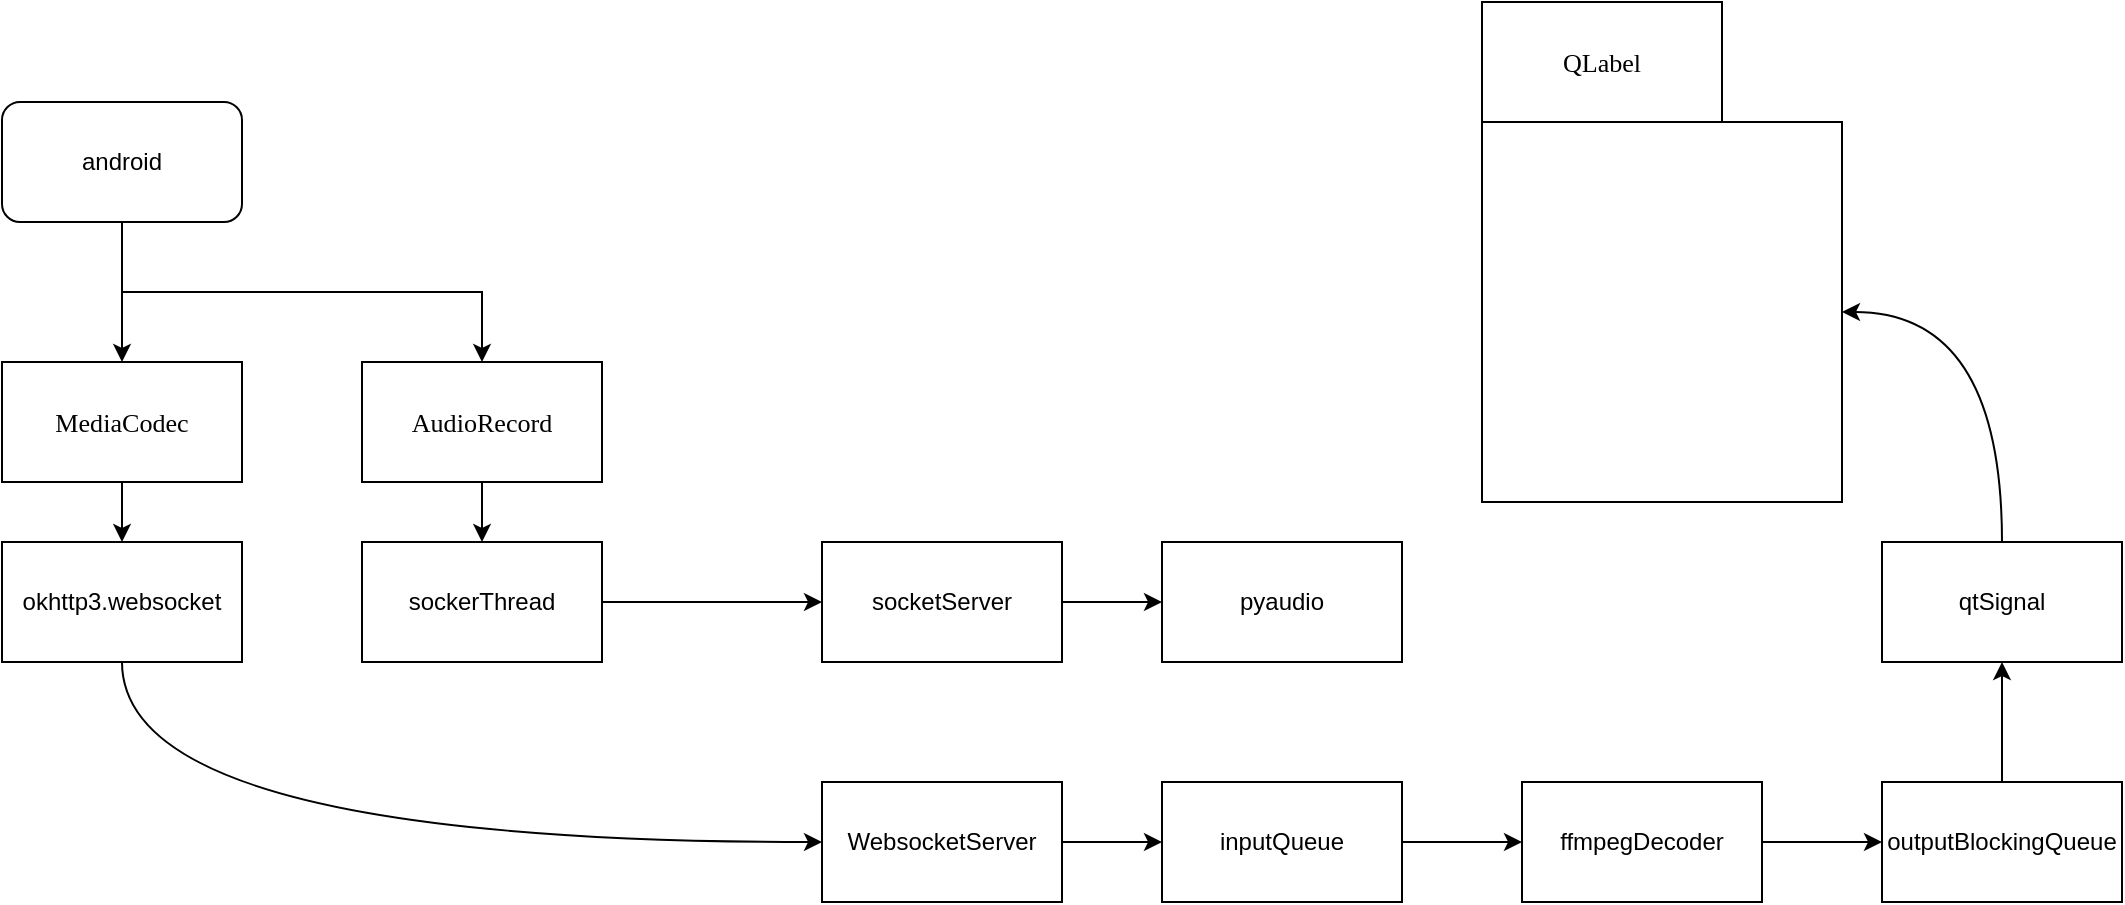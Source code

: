 <mxfile version="12.6.5" type="device"><diagram id="72a5m9vtpP2XDed9j9n3" name="第 1 页"><mxGraphModel dx="1556" dy="1157" grid="1" gridSize="10" guides="1" tooltips="1" connect="1" arrows="1" fold="1" page="1" pageScale="1" pageWidth="2000" pageHeight="1390" math="0" shadow="0"><root><mxCell id="0"/><mxCell id="1" parent="0"/><mxCell id="Q9t6R_uTUPgsy7Z6R4p1-3" style="edgeStyle=orthogonalEdgeStyle;rounded=0;orthogonalLoop=1;jettySize=auto;html=1;exitX=0.5;exitY=1;exitDx=0;exitDy=0;entryX=0.5;entryY=0;entryDx=0;entryDy=0;" edge="1" parent="1" source="Q9t6R_uTUPgsy7Z6R4p1-1" target="Q9t6R_uTUPgsy7Z6R4p1-2"><mxGeometry relative="1" as="geometry"/></mxCell><mxCell id="Q9t6R_uTUPgsy7Z6R4p1-6" style="edgeStyle=orthogonalEdgeStyle;rounded=0;orthogonalLoop=1;jettySize=auto;html=1;exitX=0.5;exitY=1;exitDx=0;exitDy=0;" edge="1" parent="1" source="Q9t6R_uTUPgsy7Z6R4p1-1" target="Q9t6R_uTUPgsy7Z6R4p1-5"><mxGeometry relative="1" as="geometry"/></mxCell><mxCell id="Q9t6R_uTUPgsy7Z6R4p1-1" value="android" style="rounded=1;whiteSpace=wrap;html=1;" vertex="1" parent="1"><mxGeometry x="70" y="200" width="120" height="60" as="geometry"/></mxCell><mxCell id="Q9t6R_uTUPgsy7Z6R4p1-14" style="edgeStyle=orthogonalEdgeStyle;curved=1;rounded=0;orthogonalLoop=1;jettySize=auto;html=1;exitX=0.5;exitY=1;exitDx=0;exitDy=0;entryX=0.5;entryY=0;entryDx=0;entryDy=0;" edge="1" parent="1" source="Q9t6R_uTUPgsy7Z6R4p1-2" target="Q9t6R_uTUPgsy7Z6R4p1-13"><mxGeometry relative="1" as="geometry"/></mxCell><mxCell id="Q9t6R_uTUPgsy7Z6R4p1-2" value="&lt;pre style=&quot;background-color: rgb(255 , 255 , 255) ; font-family: &amp;#34;consolas&amp;#34; ; font-size: 9.8pt&quot;&gt;MediaCodec&lt;/pre&gt;" style="rounded=0;whiteSpace=wrap;html=1;" vertex="1" parent="1"><mxGeometry x="70" y="330" width="120" height="60" as="geometry"/></mxCell><mxCell id="Q9t6R_uTUPgsy7Z6R4p1-11" style="edgeStyle=orthogonalEdgeStyle;curved=1;rounded=0;orthogonalLoop=1;jettySize=auto;html=1;exitX=0.5;exitY=1;exitDx=0;exitDy=0;entryX=0.5;entryY=0;entryDx=0;entryDy=0;" edge="1" parent="1" source="Q9t6R_uTUPgsy7Z6R4p1-5" target="Q9t6R_uTUPgsy7Z6R4p1-10"><mxGeometry relative="1" as="geometry"/></mxCell><mxCell id="Q9t6R_uTUPgsy7Z6R4p1-5" value="&lt;pre style=&quot;background-color: rgb(255 , 255 , 255) ; font-family: &amp;#34;consolas&amp;#34; ; font-size: 9.8pt&quot;&gt;AudioRecord&lt;/pre&gt;" style="rounded=0;whiteSpace=wrap;html=1;" vertex="1" parent="1"><mxGeometry x="250" y="330" width="120" height="60" as="geometry"/></mxCell><mxCell id="Q9t6R_uTUPgsy7Z6R4p1-17" style="edgeStyle=orthogonalEdgeStyle;curved=1;rounded=0;orthogonalLoop=1;jettySize=auto;html=1;exitX=1;exitY=0.5;exitDx=0;exitDy=0;entryX=0;entryY=0.5;entryDx=0;entryDy=0;" edge="1" parent="1" source="Q9t6R_uTUPgsy7Z6R4p1-7" target="Q9t6R_uTUPgsy7Z6R4p1-16"><mxGeometry relative="1" as="geometry"/></mxCell><mxCell id="Q9t6R_uTUPgsy7Z6R4p1-7" value="socketServer" style="rounded=0;whiteSpace=wrap;html=1;" vertex="1" parent="1"><mxGeometry x="480" y="420" width="120" height="60" as="geometry"/></mxCell><mxCell id="Q9t6R_uTUPgsy7Z6R4p1-19" style="edgeStyle=orthogonalEdgeStyle;curved=1;rounded=0;orthogonalLoop=1;jettySize=auto;html=1;exitX=1;exitY=0.5;exitDx=0;exitDy=0;" edge="1" parent="1" source="Q9t6R_uTUPgsy7Z6R4p1-8" target="Q9t6R_uTUPgsy7Z6R4p1-18"><mxGeometry relative="1" as="geometry"/></mxCell><mxCell id="Q9t6R_uTUPgsy7Z6R4p1-8" value="WebsocketServer" style="rounded=0;whiteSpace=wrap;html=1;" vertex="1" parent="1"><mxGeometry x="480" y="540" width="120" height="60" as="geometry"/></mxCell><mxCell id="Q9t6R_uTUPgsy7Z6R4p1-12" style="edgeStyle=orthogonalEdgeStyle;curved=1;rounded=0;orthogonalLoop=1;jettySize=auto;html=1;exitX=1;exitY=0.5;exitDx=0;exitDy=0;" edge="1" parent="1" source="Q9t6R_uTUPgsy7Z6R4p1-10" target="Q9t6R_uTUPgsy7Z6R4p1-7"><mxGeometry relative="1" as="geometry"/></mxCell><mxCell id="Q9t6R_uTUPgsy7Z6R4p1-10" value="sockerThread" style="rounded=0;whiteSpace=wrap;html=1;" vertex="1" parent="1"><mxGeometry x="250" y="420" width="120" height="60" as="geometry"/></mxCell><mxCell id="Q9t6R_uTUPgsy7Z6R4p1-15" style="edgeStyle=orthogonalEdgeStyle;curved=1;rounded=0;orthogonalLoop=1;jettySize=auto;html=1;exitX=0.5;exitY=1;exitDx=0;exitDy=0;entryX=0;entryY=0.5;entryDx=0;entryDy=0;" edge="1" parent="1" source="Q9t6R_uTUPgsy7Z6R4p1-13" target="Q9t6R_uTUPgsy7Z6R4p1-8"><mxGeometry relative="1" as="geometry"/></mxCell><mxCell id="Q9t6R_uTUPgsy7Z6R4p1-13" value="okhttp3.websocket" style="rounded=0;whiteSpace=wrap;html=1;" vertex="1" parent="1"><mxGeometry x="70" y="420" width="120" height="60" as="geometry"/></mxCell><mxCell id="Q9t6R_uTUPgsy7Z6R4p1-16" value="pyaudio" style="rounded=0;whiteSpace=wrap;html=1;" vertex="1" parent="1"><mxGeometry x="650" y="420" width="120" height="60" as="geometry"/></mxCell><mxCell id="Q9t6R_uTUPgsy7Z6R4p1-21" style="edgeStyle=orthogonalEdgeStyle;curved=1;rounded=0;orthogonalLoop=1;jettySize=auto;html=1;exitX=1;exitY=0.5;exitDx=0;exitDy=0;" edge="1" parent="1" source="Q9t6R_uTUPgsy7Z6R4p1-18" target="Q9t6R_uTUPgsy7Z6R4p1-20"><mxGeometry relative="1" as="geometry"/></mxCell><mxCell id="Q9t6R_uTUPgsy7Z6R4p1-18" value="inputQueue" style="rounded=0;whiteSpace=wrap;html=1;" vertex="1" parent="1"><mxGeometry x="650" y="540" width="120" height="60" as="geometry"/></mxCell><mxCell id="Q9t6R_uTUPgsy7Z6R4p1-23" style="edgeStyle=orthogonalEdgeStyle;curved=1;rounded=0;orthogonalLoop=1;jettySize=auto;html=1;exitX=1;exitY=0.5;exitDx=0;exitDy=0;entryX=0;entryY=0.5;entryDx=0;entryDy=0;" edge="1" parent="1" source="Q9t6R_uTUPgsy7Z6R4p1-20" target="Q9t6R_uTUPgsy7Z6R4p1-22"><mxGeometry relative="1" as="geometry"/></mxCell><mxCell id="Q9t6R_uTUPgsy7Z6R4p1-20" value="ffmpegDecoder" style="rounded=0;whiteSpace=wrap;html=1;" vertex="1" parent="1"><mxGeometry x="830" y="540" width="120" height="60" as="geometry"/></mxCell><mxCell id="Q9t6R_uTUPgsy7Z6R4p1-26" style="edgeStyle=orthogonalEdgeStyle;curved=1;rounded=0;orthogonalLoop=1;jettySize=auto;html=1;exitX=0.5;exitY=0;exitDx=0;exitDy=0;entryX=0.5;entryY=1;entryDx=0;entryDy=0;" edge="1" parent="1" source="Q9t6R_uTUPgsy7Z6R4p1-22" target="Q9t6R_uTUPgsy7Z6R4p1-25"><mxGeometry relative="1" as="geometry"/></mxCell><mxCell id="Q9t6R_uTUPgsy7Z6R4p1-22" value="outputBlockingQueue" style="rounded=0;whiteSpace=wrap;html=1;" vertex="1" parent="1"><mxGeometry x="1010" y="540" width="120" height="60" as="geometry"/></mxCell><mxCell id="Q9t6R_uTUPgsy7Z6R4p1-28" style="edgeStyle=orthogonalEdgeStyle;curved=1;rounded=0;orthogonalLoop=1;jettySize=auto;html=1;exitX=0.5;exitY=0;exitDx=0;exitDy=0;entryX=1;entryY=0.5;entryDx=0;entryDy=0;" edge="1" parent="1" source="Q9t6R_uTUPgsy7Z6R4p1-25" target="Q9t6R_uTUPgsy7Z6R4p1-27"><mxGeometry relative="1" as="geometry"/></mxCell><mxCell id="Q9t6R_uTUPgsy7Z6R4p1-25" value="qtSignal" style="rounded=0;whiteSpace=wrap;html=1;" vertex="1" parent="1"><mxGeometry x="1010" y="420" width="120" height="60" as="geometry"/></mxCell><mxCell id="Q9t6R_uTUPgsy7Z6R4p1-27" value="" style="rounded=0;whiteSpace=wrap;html=1;" vertex="1" parent="1"><mxGeometry x="810" y="210" width="180" height="190" as="geometry"/></mxCell><mxCell id="Q9t6R_uTUPgsy7Z6R4p1-29" value="&lt;pre style=&quot;background-color: rgb(255 , 255 , 255) ; font-family: &amp;#34;consolas&amp;#34; ; font-size: 9.8pt&quot;&gt;QLabel&lt;/pre&gt;" style="rounded=0;whiteSpace=wrap;html=1;" vertex="1" parent="1"><mxGeometry x="810" y="150" width="120" height="60" as="geometry"/></mxCell></root></mxGraphModel></diagram></mxfile>